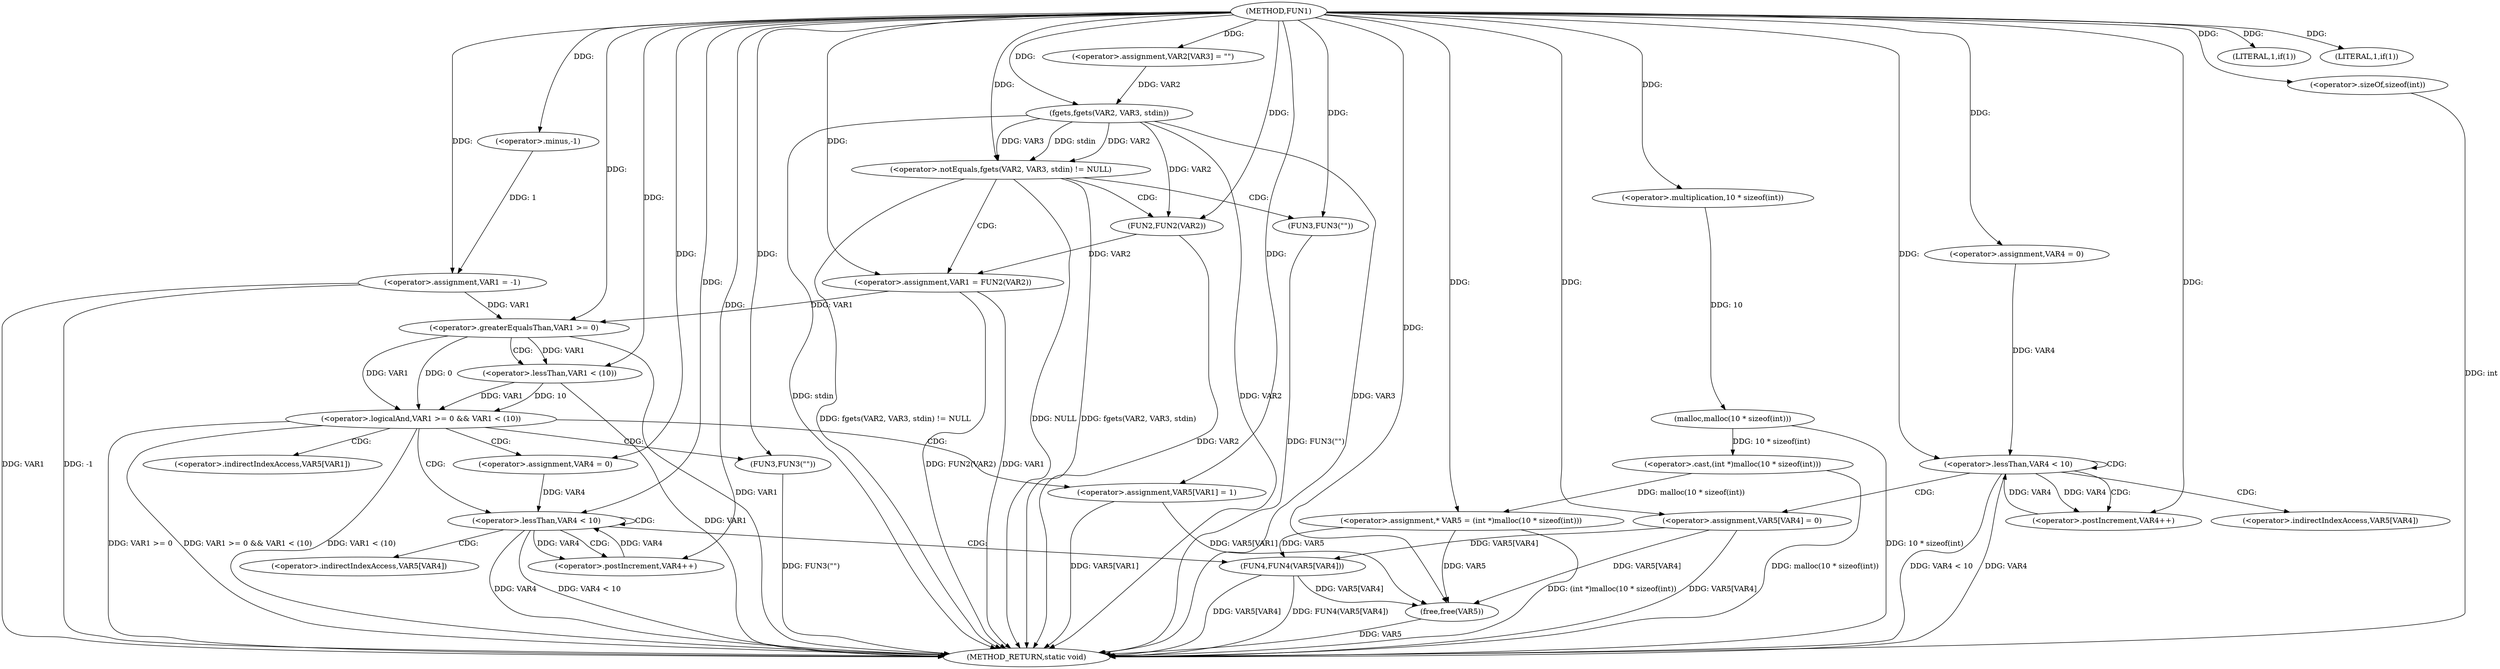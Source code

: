 digraph FUN1 {  
"1000100" [label = "(METHOD,FUN1)" ]
"1000195" [label = "(METHOD_RETURN,static void)" ]
"1000103" [label = "(<operator>.assignment,VAR1 = -1)" ]
"1000105" [label = "(<operator>.minus,-1)" ]
"1000108" [label = "(LITERAL,1,if(1))" ]
"1000112" [label = "(<operator>.assignment,VAR2[VAR3] = \"\")" ]
"1000116" [label = "(<operator>.notEquals,fgets(VAR2, VAR3, stdin) != NULL)" ]
"1000117" [label = "(fgets,fgets(VAR2, VAR3, stdin))" ]
"1000123" [label = "(<operator>.assignment,VAR1 = FUN2(VAR2))" ]
"1000125" [label = "(FUN2,FUN2(VAR2))" ]
"1000129" [label = "(FUN3,FUN3(\"\"))" ]
"1000132" [label = "(LITERAL,1,if(1))" ]
"1000137" [label = "(<operator>.assignment,* VAR5 = (int *)malloc(10 * sizeof(int)))" ]
"1000139" [label = "(<operator>.cast,(int *)malloc(10 * sizeof(int)))" ]
"1000141" [label = "(malloc,malloc(10 * sizeof(int)))" ]
"1000142" [label = "(<operator>.multiplication,10 * sizeof(int))" ]
"1000144" [label = "(<operator>.sizeOf,sizeof(int))" ]
"1000147" [label = "(<operator>.assignment,VAR4 = 0)" ]
"1000150" [label = "(<operator>.lessThan,VAR4 < 10)" ]
"1000153" [label = "(<operator>.postIncrement,VAR4++)" ]
"1000156" [label = "(<operator>.assignment,VAR5[VAR4] = 0)" ]
"1000162" [label = "(<operator>.logicalAnd,VAR1 >= 0 && VAR1 < (10))" ]
"1000163" [label = "(<operator>.greaterEqualsThan,VAR1 >= 0)" ]
"1000166" [label = "(<operator>.lessThan,VAR1 < (10))" ]
"1000170" [label = "(<operator>.assignment,VAR5[VAR1] = 1)" ]
"1000176" [label = "(<operator>.assignment,VAR4 = 0)" ]
"1000179" [label = "(<operator>.lessThan,VAR4 < 10)" ]
"1000182" [label = "(<operator>.postIncrement,VAR4++)" ]
"1000185" [label = "(FUN4,FUN4(VAR5[VAR4]))" ]
"1000191" [label = "(FUN3,FUN3(\"\"))" ]
"1000193" [label = "(free,free(VAR5))" ]
"1000157" [label = "(<operator>.indirectIndexAccess,VAR5[VAR4])" ]
"1000171" [label = "(<operator>.indirectIndexAccess,VAR5[VAR1])" ]
"1000186" [label = "(<operator>.indirectIndexAccess,VAR5[VAR4])" ]
  "1000141" -> "1000195"  [ label = "DDG: 10 * sizeof(int)"] 
  "1000185" -> "1000195"  [ label = "DDG: FUN4(VAR5[VAR4])"] 
  "1000150" -> "1000195"  [ label = "DDG: VAR4"] 
  "1000156" -> "1000195"  [ label = "DDG: VAR5[VAR4]"] 
  "1000103" -> "1000195"  [ label = "DDG: -1"] 
  "1000162" -> "1000195"  [ label = "DDG: VAR1 < (10)"] 
  "1000117" -> "1000195"  [ label = "DDG: VAR2"] 
  "1000117" -> "1000195"  [ label = "DDG: VAR3"] 
  "1000123" -> "1000195"  [ label = "DDG: VAR1"] 
  "1000116" -> "1000195"  [ label = "DDG: fgets(VAR2, VAR3, stdin)"] 
  "1000163" -> "1000195"  [ label = "DDG: VAR1"] 
  "1000185" -> "1000195"  [ label = "DDG: VAR5[VAR4]"] 
  "1000125" -> "1000195"  [ label = "DDG: VAR2"] 
  "1000123" -> "1000195"  [ label = "DDG: FUN2(VAR2)"] 
  "1000193" -> "1000195"  [ label = "DDG: VAR5"] 
  "1000179" -> "1000195"  [ label = "DDG: VAR4 < 10"] 
  "1000103" -> "1000195"  [ label = "DDG: VAR1"] 
  "1000139" -> "1000195"  [ label = "DDG: malloc(10 * sizeof(int))"] 
  "1000137" -> "1000195"  [ label = "DDG: (int *)malloc(10 * sizeof(int))"] 
  "1000129" -> "1000195"  [ label = "DDG: FUN3(\"\")"] 
  "1000166" -> "1000195"  [ label = "DDG: VAR1"] 
  "1000191" -> "1000195"  [ label = "DDG: FUN3(\"\")"] 
  "1000116" -> "1000195"  [ label = "DDG: NULL"] 
  "1000179" -> "1000195"  [ label = "DDG: VAR4"] 
  "1000117" -> "1000195"  [ label = "DDG: stdin"] 
  "1000144" -> "1000195"  [ label = "DDG: int"] 
  "1000170" -> "1000195"  [ label = "DDG: VAR5[VAR1]"] 
  "1000150" -> "1000195"  [ label = "DDG: VAR4 < 10"] 
  "1000162" -> "1000195"  [ label = "DDG: VAR1 >= 0"] 
  "1000162" -> "1000195"  [ label = "DDG: VAR1 >= 0 && VAR1 < (10)"] 
  "1000116" -> "1000195"  [ label = "DDG: fgets(VAR2, VAR3, stdin) != NULL"] 
  "1000105" -> "1000103"  [ label = "DDG: 1"] 
  "1000100" -> "1000103"  [ label = "DDG: "] 
  "1000100" -> "1000105"  [ label = "DDG: "] 
  "1000100" -> "1000108"  [ label = "DDG: "] 
  "1000100" -> "1000112"  [ label = "DDG: "] 
  "1000117" -> "1000116"  [ label = "DDG: VAR2"] 
  "1000117" -> "1000116"  [ label = "DDG: VAR3"] 
  "1000117" -> "1000116"  [ label = "DDG: stdin"] 
  "1000112" -> "1000117"  [ label = "DDG: VAR2"] 
  "1000100" -> "1000117"  [ label = "DDG: "] 
  "1000100" -> "1000116"  [ label = "DDG: "] 
  "1000125" -> "1000123"  [ label = "DDG: VAR2"] 
  "1000100" -> "1000123"  [ label = "DDG: "] 
  "1000117" -> "1000125"  [ label = "DDG: VAR2"] 
  "1000100" -> "1000125"  [ label = "DDG: "] 
  "1000100" -> "1000129"  [ label = "DDG: "] 
  "1000100" -> "1000132"  [ label = "DDG: "] 
  "1000139" -> "1000137"  [ label = "DDG: malloc(10 * sizeof(int))"] 
  "1000100" -> "1000137"  [ label = "DDG: "] 
  "1000141" -> "1000139"  [ label = "DDG: 10 * sizeof(int)"] 
  "1000142" -> "1000141"  [ label = "DDG: 10"] 
  "1000100" -> "1000142"  [ label = "DDG: "] 
  "1000100" -> "1000144"  [ label = "DDG: "] 
  "1000100" -> "1000147"  [ label = "DDG: "] 
  "1000147" -> "1000150"  [ label = "DDG: VAR4"] 
  "1000153" -> "1000150"  [ label = "DDG: VAR4"] 
  "1000100" -> "1000150"  [ label = "DDG: "] 
  "1000150" -> "1000153"  [ label = "DDG: VAR4"] 
  "1000100" -> "1000153"  [ label = "DDG: "] 
  "1000100" -> "1000156"  [ label = "DDG: "] 
  "1000163" -> "1000162"  [ label = "DDG: VAR1"] 
  "1000163" -> "1000162"  [ label = "DDG: 0"] 
  "1000103" -> "1000163"  [ label = "DDG: VAR1"] 
  "1000123" -> "1000163"  [ label = "DDG: VAR1"] 
  "1000100" -> "1000163"  [ label = "DDG: "] 
  "1000166" -> "1000162"  [ label = "DDG: VAR1"] 
  "1000166" -> "1000162"  [ label = "DDG: 10"] 
  "1000163" -> "1000166"  [ label = "DDG: VAR1"] 
  "1000100" -> "1000166"  [ label = "DDG: "] 
  "1000100" -> "1000170"  [ label = "DDG: "] 
  "1000100" -> "1000176"  [ label = "DDG: "] 
  "1000176" -> "1000179"  [ label = "DDG: VAR4"] 
  "1000182" -> "1000179"  [ label = "DDG: VAR4"] 
  "1000100" -> "1000179"  [ label = "DDG: "] 
  "1000179" -> "1000182"  [ label = "DDG: VAR4"] 
  "1000100" -> "1000182"  [ label = "DDG: "] 
  "1000156" -> "1000185"  [ label = "DDG: VAR5[VAR4]"] 
  "1000137" -> "1000185"  [ label = "DDG: VAR5"] 
  "1000100" -> "1000191"  [ label = "DDG: "] 
  "1000185" -> "1000193"  [ label = "DDG: VAR5[VAR4]"] 
  "1000156" -> "1000193"  [ label = "DDG: VAR5[VAR4]"] 
  "1000170" -> "1000193"  [ label = "DDG: VAR5[VAR1]"] 
  "1000137" -> "1000193"  [ label = "DDG: VAR5"] 
  "1000100" -> "1000193"  [ label = "DDG: "] 
  "1000116" -> "1000125"  [ label = "CDG: "] 
  "1000116" -> "1000129"  [ label = "CDG: "] 
  "1000116" -> "1000123"  [ label = "CDG: "] 
  "1000150" -> "1000153"  [ label = "CDG: "] 
  "1000150" -> "1000156"  [ label = "CDG: "] 
  "1000150" -> "1000150"  [ label = "CDG: "] 
  "1000150" -> "1000157"  [ label = "CDG: "] 
  "1000162" -> "1000191"  [ label = "CDG: "] 
  "1000162" -> "1000170"  [ label = "CDG: "] 
  "1000162" -> "1000171"  [ label = "CDG: "] 
  "1000162" -> "1000179"  [ label = "CDG: "] 
  "1000162" -> "1000176"  [ label = "CDG: "] 
  "1000163" -> "1000166"  [ label = "CDG: "] 
  "1000179" -> "1000182"  [ label = "CDG: "] 
  "1000179" -> "1000186"  [ label = "CDG: "] 
  "1000179" -> "1000179"  [ label = "CDG: "] 
  "1000179" -> "1000185"  [ label = "CDG: "] 
}
